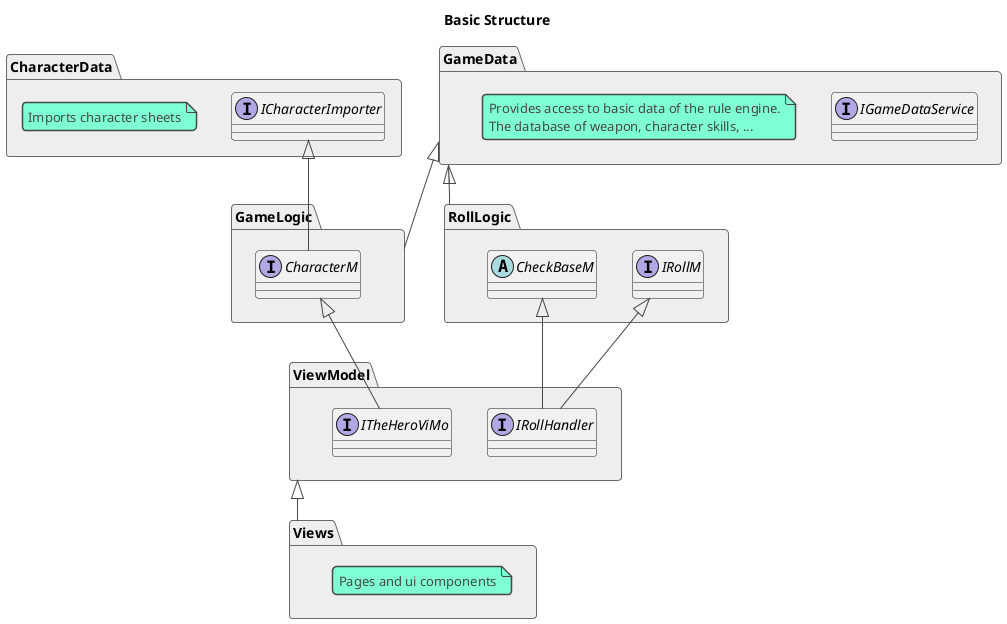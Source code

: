 @startuml RollClasses
!theme vibrant

title Basic Structure

namespace CharacterData #EEEEEE {
    interface ICharacterImporter

note as N1
    Imports character sheets
end note
}


namespace GameData #EEEEEE {
    interface IGameDataService

note as GameDataNote
    Provides access to basic data of the rule engine.
    The database of weapon, character skills, ...
end note
}



namespace RollLogic #EEEEEE {
    interface IRollM
    abstract CheckBaseM
}

namespace GameLogic #EEEEEE {
    interface CharacterM
}

namespace ViewModel #EEEEEE {
    interface IRollHandler
    interface ITheHeroViMo
}


namespace Views #EEEEEE {

note as N1
    Pages and ui components
end note
}



GameData <|-- GameLogic
GameData <|-- RollLogic

CharacterData.ICharacterImporter <|-- GameLogic.CharacterM

ViewModel <|-- Views
GameLogic.CharacterM <|-- ViewModel.ITheHeroViMo
RollLogic.IRollM <|-- ViewModel.IRollHandler
RollLogic.CheckBaseM <|-- ViewModel.IRollHandler



@enduml